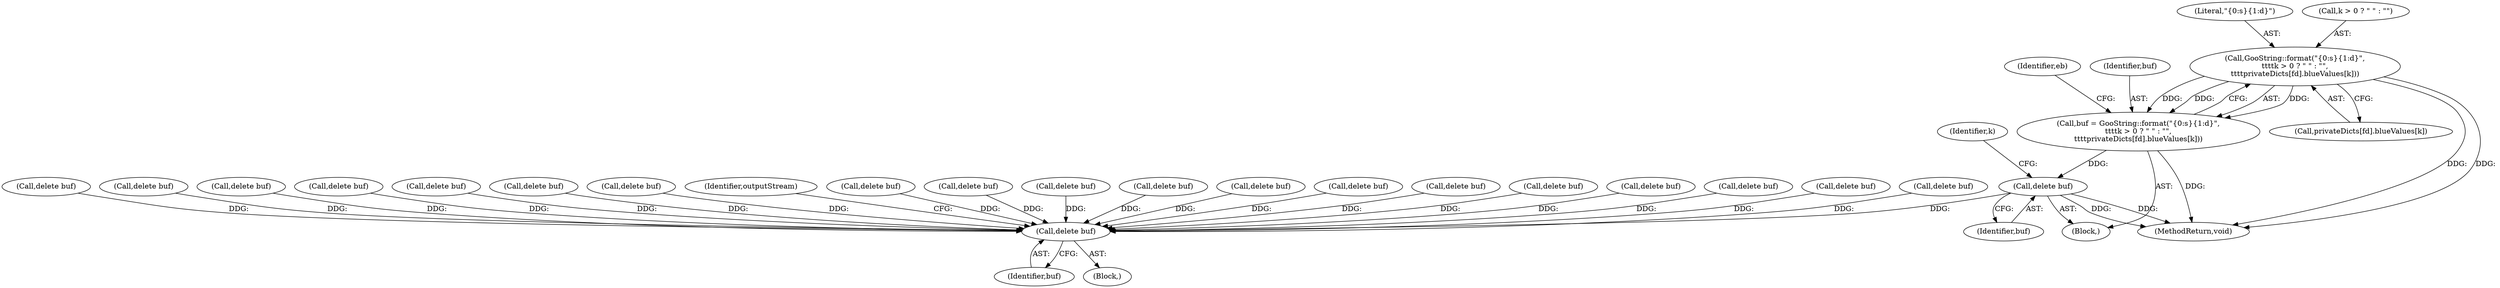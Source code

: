 digraph "0_poppler_da63c35549e8852a410946ab016a3f25ac701bdf@array" {
"1000639" [label="(Call,GooString::format(\"{0:s}{1:d}\",\n\t\t\t\tk > 0 ? \" \" : \"\",\n\t\t\t\tprivateDicts[fd].blueValues[k]))"];
"1000637" [label="(Call,buf = GooString::format(\"{0:s}{1:d}\",\n\t\t\t\tk > 0 ? \" \" : \"\",\n\t\t\t\tprivateDicts[fd].blueValues[k]))"];
"1000658" [label="(Call,delete buf)"];
"1000355" [label="(Call,delete buf)"];
"1000762" [label="(Call,delete buf)"];
"1000842" [label="(Call,delete buf)"];
"1000640" [label="(Literal,\"{0:s}{1:d}\")"];
"1000658" [label="(Call,delete buf)"];
"1000641" [label="(Call,k > 0 ? \" \" : \"\")"];
"1000912" [label="(Call,delete buf)"];
"1000356" [label="(Identifier,buf)"];
"1000355" [label="(Call,delete buf)"];
"1000295" [label="(Block,)"];
"1001135" [label="(Call,delete buf)"];
"1000529" [label="(Call,delete buf)"];
"1000497" [label="(Call,delete buf)"];
"1000637" [label="(Call,buf = GooString::format(\"{0:s}{1:d}\",\n\t\t\t\tk > 0 ? \" \" : \"\",\n\t\t\t\tprivateDicts[fd].blueValues[k]))"];
"1001111" [label="(Call,delete buf)"];
"1000814" [label="(Call,delete buf)"];
"1000890" [label="(Call,delete buf)"];
"1001087" [label="(Call,delete buf)"];
"1000639" [label="(Call,GooString::format(\"{0:s}{1:d}\",\n\t\t\t\tk > 0 ? \" \" : \"\",\n\t\t\t\tprivateDicts[fd].blueValues[k]))"];
"1000656" [label="(Identifier,eb)"];
"1000934" [label="(Call,delete buf)"];
"1000477" [label="(Call,delete buf)"];
"1000659" [label="(Identifier,buf)"];
"1000866" [label="(Call,delete buf)"];
"1000635" [label="(Identifier,k)"];
"1000710" [label="(Call,delete buf)"];
"1000358" [label="(Identifier,outputStream)"];
"1000982" [label="(Call,delete buf)"];
"1001258" [label="(Call,delete buf)"];
"1000545" [label="(Call,delete buf)"];
"1000638" [label="(Identifier,buf)"];
"1000636" [label="(Block,)"];
"1001034" [label="(Call,delete buf)"];
"1000647" [label="(Call,privateDicts[fd].blueValues[k])"];
"1001475" [label="(MethodReturn,void)"];
"1001063" [label="(Call,delete buf)"];
"1000639" -> "1000637"  [label="AST: "];
"1000639" -> "1000647"  [label="CFG: "];
"1000640" -> "1000639"  [label="AST: "];
"1000641" -> "1000639"  [label="AST: "];
"1000647" -> "1000639"  [label="AST: "];
"1000637" -> "1000639"  [label="CFG: "];
"1000639" -> "1001475"  [label="DDG: "];
"1000639" -> "1001475"  [label="DDG: "];
"1000639" -> "1000637"  [label="DDG: "];
"1000639" -> "1000637"  [label="DDG: "];
"1000639" -> "1000637"  [label="DDG: "];
"1000637" -> "1000636"  [label="AST: "];
"1000638" -> "1000637"  [label="AST: "];
"1000656" -> "1000637"  [label="CFG: "];
"1000637" -> "1001475"  [label="DDG: "];
"1000637" -> "1000658"  [label="DDG: "];
"1000658" -> "1000636"  [label="AST: "];
"1000658" -> "1000659"  [label="CFG: "];
"1000659" -> "1000658"  [label="AST: "];
"1000635" -> "1000658"  [label="CFG: "];
"1000658" -> "1001475"  [label="DDG: "];
"1000658" -> "1001475"  [label="DDG: "];
"1000658" -> "1000355"  [label="DDG: "];
"1000355" -> "1000295"  [label="AST: "];
"1000355" -> "1000356"  [label="CFG: "];
"1000356" -> "1000355"  [label="AST: "];
"1000358" -> "1000355"  [label="CFG: "];
"1000934" -> "1000355"  [label="DDG: "];
"1000497" -> "1000355"  [label="DDG: "];
"1001087" -> "1000355"  [label="DDG: "];
"1000545" -> "1000355"  [label="DDG: "];
"1001034" -> "1000355"  [label="DDG: "];
"1001063" -> "1000355"  [label="DDG: "];
"1001135" -> "1000355"  [label="DDG: "];
"1001258" -> "1000355"  [label="DDG: "];
"1000477" -> "1000355"  [label="DDG: "];
"1000912" -> "1000355"  [label="DDG: "];
"1001111" -> "1000355"  [label="DDG: "];
"1000890" -> "1000355"  [label="DDG: "];
"1000866" -> "1000355"  [label="DDG: "];
"1000710" -> "1000355"  [label="DDG: "];
"1000842" -> "1000355"  [label="DDG: "];
"1000529" -> "1000355"  [label="DDG: "];
"1000814" -> "1000355"  [label="DDG: "];
"1000762" -> "1000355"  [label="DDG: "];
"1000982" -> "1000355"  [label="DDG: "];
}
